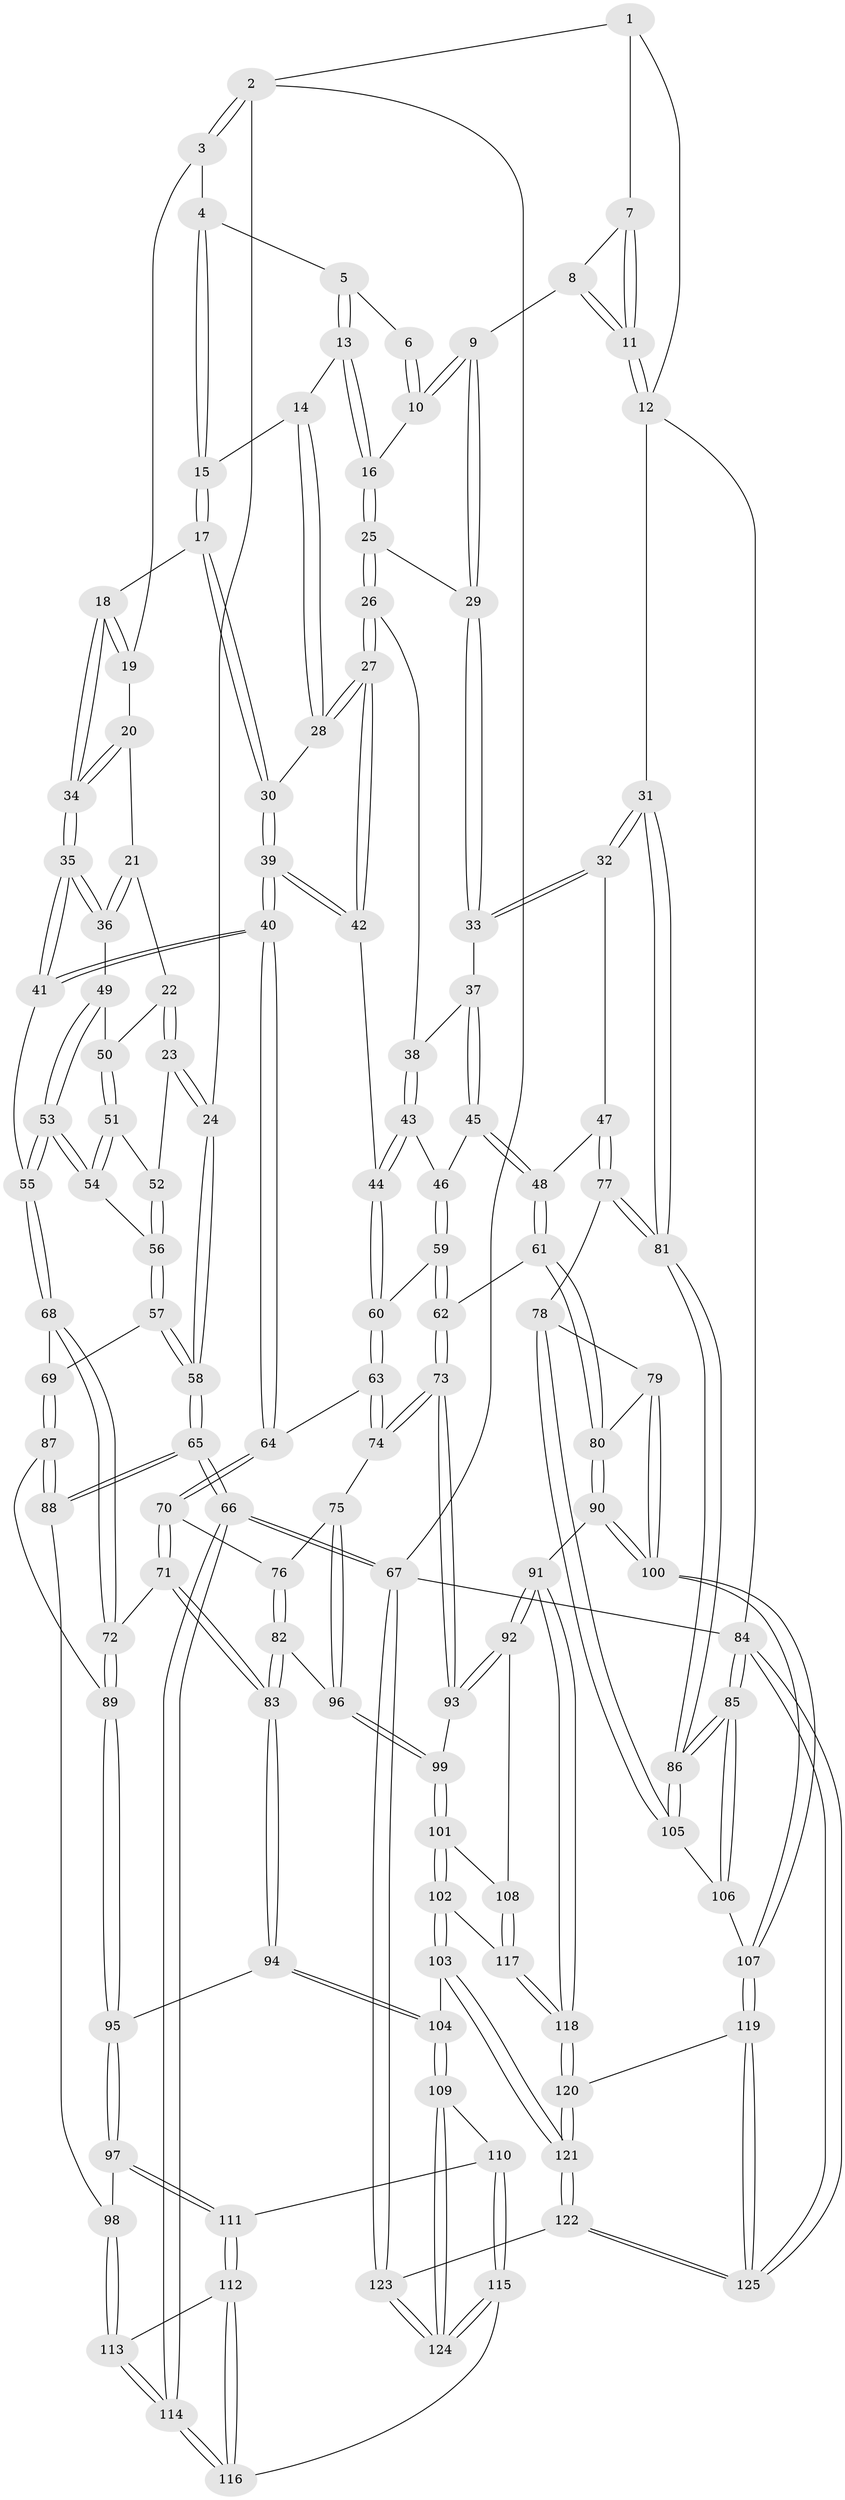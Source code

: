 // coarse degree distribution, {3: 0.5, 4: 0.36, 5: 0.06, 2: 0.08}
// Generated by graph-tools (version 1.1) at 2025/54/03/04/25 22:54:30]
// undirected, 125 vertices, 309 edges
graph export_dot {
  node [color=gray90,style=filled];
  1 [pos="+0.9072273750100143+0"];
  2 [pos="+0+0"];
  3 [pos="+0.2632941852545127+0"];
  4 [pos="+0.44953519305402906+0"];
  5 [pos="+0.6120297707152492+0"];
  6 [pos="+0.9023235513577622+0"];
  7 [pos="+0.9234374629888187+0"];
  8 [pos="+0.9042032160323125+0.10034420035359806"];
  9 [pos="+0.8599517326608707+0.11237004030726405"];
  10 [pos="+0.7995212024377563+0.057132082610839297"];
  11 [pos="+1+0.14134490273374126"];
  12 [pos="+1+0.2596691670605848"];
  13 [pos="+0.6393376354767097+0.04807122626798819"];
  14 [pos="+0.5959267174882474+0.07778090582537046"];
  15 [pos="+0.4682434180010526+0.09948939967158686"];
  16 [pos="+0.6740165403512255+0.07688928960016024"];
  17 [pos="+0.4180447527714188+0.1522721512938278"];
  18 [pos="+0.4177798988046318+0.15223348841995732"];
  19 [pos="+0.3078464342418344+0.026904816151213536"];
  20 [pos="+0.22036624134199964+0.14581531670425504"];
  21 [pos="+0.18263734174440807+0.14580241607187722"];
  22 [pos="+0+0.06802775529911691"];
  23 [pos="+0+0.041289450989315704"];
  24 [pos="+0+0"];
  25 [pos="+0.6951581375817361+0.14689859999804022"];
  26 [pos="+0.6715436645536889+0.24784031646627522"];
  27 [pos="+0.5846839842001311+0.26952257452645045"];
  28 [pos="+0.5595171547184631+0.24179408496189503"];
  29 [pos="+0.8288218187101974+0.1772813220868493"];
  30 [pos="+0.449398607587781+0.19728239000312917"];
  31 [pos="+1+0.3100439350222304"];
  32 [pos="+1+0.34452902798703816"];
  33 [pos="+0.8398033769281223+0.27271012436491165"];
  34 [pos="+0.30088782665348246+0.2191891712286291"];
  35 [pos="+0.2690306993695842+0.35135338619928935"];
  36 [pos="+0.2061507079664158+0.3378686055869137"];
  37 [pos="+0.7968847333697522+0.28944670291016417"];
  38 [pos="+0.6975373315111871+0.26588963890126044"];
  39 [pos="+0.4059182260781133+0.37860262804646627"];
  40 [pos="+0.3476659231109367+0.4174322536098965"];
  41 [pos="+0.28369527616975027+0.3689097155457812"];
  42 [pos="+0.5573879340610477+0.36307634653302595"];
  43 [pos="+0.688433069881954+0.3635278596370547"];
  44 [pos="+0.5745599754324525+0.3889124912865216"];
  45 [pos="+0.7590771259507924+0.40959726746307684"];
  46 [pos="+0.734063394797566+0.41278257129098456"];
  47 [pos="+0.8664829429619115+0.48502366979390105"];
  48 [pos="+0.8449816123666593+0.4864554081911086"];
  49 [pos="+0.18430100716072811+0.337039443412753"];
  50 [pos="+0.12888206754077294+0.3317771959101309"];
  51 [pos="+0.08596248687119354+0.4241075944520289"];
  52 [pos="+0.00182618251049374+0.36805829109547666"];
  53 [pos="+0.14584566350106817+0.49879886186920463"];
  54 [pos="+0.07857146714614299+0.4427778832441868"];
  55 [pos="+0.1493436790535292+0.5023726420180049"];
  56 [pos="+0.04309897826176609+0.4602095992476056"];
  57 [pos="+0+0.5154717865113649"];
  58 [pos="+0+0.5548461802569054"];
  59 [pos="+0.6462450094793958+0.4836458848399679"];
  60 [pos="+0.5851305420217462+0.42279371290046897"];
  61 [pos="+0.7534071559921439+0.5670558137284848"];
  62 [pos="+0.6568145186261816+0.547035244764055"];
  63 [pos="+0.49069046963513563+0.5157568029557564"];
  64 [pos="+0.3497272752884877+0.4331791782321891"];
  65 [pos="+0+0.6994260646049707"];
  66 [pos="+0+1"];
  67 [pos="+0+1"];
  68 [pos="+0.16437019528480684+0.5614788077613622"];
  69 [pos="+0.05507577164042469+0.5599685871286488"];
  70 [pos="+0.340279292316663+0.46414815752774186"];
  71 [pos="+0.24083409230853722+0.5693205714547038"];
  72 [pos="+0.1655536629266295+0.5627090628257049"];
  73 [pos="+0.5664940135103042+0.6457124982625155"];
  74 [pos="+0.5312456032381508+0.6198807375483271"];
  75 [pos="+0.4745611562838264+0.6183768636950138"];
  76 [pos="+0.3765293577453658+0.5643312572837728"];
  77 [pos="+0.9257193109319019+0.6073992501359462"];
  78 [pos="+0.8977455502824571+0.6686154105667403"];
  79 [pos="+0.8550608395686775+0.6675792694813015"];
  80 [pos="+0.7641776632238674+0.5971073815116732"];
  81 [pos="+1+0.5548931669729719"];
  82 [pos="+0.34303785457693736+0.6733295036638419"];
  83 [pos="+0.2843763558126289+0.6839323497910677"];
  84 [pos="+1+1"];
  85 [pos="+1+1"];
  86 [pos="+1+0.8664527371872555"];
  87 [pos="+0.06789487196037451+0.6307247709773444"];
  88 [pos="+0+0.7118523688582601"];
  89 [pos="+0.13402533587132348+0.6442042134971766"];
  90 [pos="+0.6909873342877196+0.790998432125621"];
  91 [pos="+0.6712180595845534+0.7812540090630152"];
  92 [pos="+0.5963755181311097+0.719702167616237"];
  93 [pos="+0.5673684810096301+0.6521832354410048"];
  94 [pos="+0.2702976238271406+0.7047571072115323"];
  95 [pos="+0.14518875896904937+0.7178350286072512"];
  96 [pos="+0.36025140160722363+0.6795457093390924"];
  97 [pos="+0.1190176049449245+0.7483010035908139"];
  98 [pos="+0.005207757086995302+0.7277911777939762"];
  99 [pos="+0.4086489624429009+0.7322365581116763"];
  100 [pos="+0.6959773317858607+0.7954813820407074"];
  101 [pos="+0.4118354497034694+0.7794737423181921"];
  102 [pos="+0.30928439060223467+0.8411651492649682"];
  103 [pos="+0.30205348255230363+0.8443300138129469"];
  104 [pos="+0.2955136178863381+0.8421550145156049"];
  105 [pos="+0.9240343604691115+0.7222549230913364"];
  106 [pos="+0.8509221661105958+0.8289819626709595"];
  107 [pos="+0.71381028029791+0.8255246480329873"];
  108 [pos="+0.4741392861923863+0.8153634326075859"];
  109 [pos="+0.25978637046893704+0.8585757566220023"];
  110 [pos="+0.14142483041696735+0.7951328359660368"];
  111 [pos="+0.12545453605275322+0.7785066056073984"];
  112 [pos="+0.10008833371287267+0.8158458355115796"];
  113 [pos="+0.05386482630615749+0.8572647042354717"];
  114 [pos="+0.003191034667492136+0.9321102336921343"];
  115 [pos="+0.14513477326340204+0.9107106099582594"];
  116 [pos="+0.11855149706893997+0.9088315730572923"];
  117 [pos="+0.4756341550387107+0.8676118310822238"];
  118 [pos="+0.4873741086844754+0.9227153966171359"];
  119 [pos="+0.7023286856426398+0.9426744869572897"];
  120 [pos="+0.48632542767866793+0.9308805822500047"];
  121 [pos="+0.4254359599829283+1"];
  122 [pos="+0.4059526242121062+1"];
  123 [pos="+0.21314482477984653+1"];
  124 [pos="+0.20119261989252973+0.9402901595818475"];
  125 [pos="+0.7900176710068629+1"];
  1 -- 2;
  1 -- 7;
  1 -- 12;
  2 -- 3;
  2 -- 3;
  2 -- 24;
  2 -- 67;
  3 -- 4;
  3 -- 19;
  4 -- 5;
  4 -- 15;
  4 -- 15;
  5 -- 6;
  5 -- 13;
  5 -- 13;
  6 -- 10;
  6 -- 10;
  7 -- 8;
  7 -- 11;
  7 -- 11;
  8 -- 9;
  8 -- 11;
  8 -- 11;
  9 -- 10;
  9 -- 10;
  9 -- 29;
  9 -- 29;
  10 -- 16;
  11 -- 12;
  11 -- 12;
  12 -- 31;
  12 -- 84;
  13 -- 14;
  13 -- 16;
  13 -- 16;
  14 -- 15;
  14 -- 28;
  14 -- 28;
  15 -- 17;
  15 -- 17;
  16 -- 25;
  16 -- 25;
  17 -- 18;
  17 -- 30;
  17 -- 30;
  18 -- 19;
  18 -- 19;
  18 -- 34;
  18 -- 34;
  19 -- 20;
  20 -- 21;
  20 -- 34;
  20 -- 34;
  21 -- 22;
  21 -- 36;
  21 -- 36;
  22 -- 23;
  22 -- 23;
  22 -- 50;
  23 -- 24;
  23 -- 24;
  23 -- 52;
  24 -- 58;
  24 -- 58;
  25 -- 26;
  25 -- 26;
  25 -- 29;
  26 -- 27;
  26 -- 27;
  26 -- 38;
  27 -- 28;
  27 -- 28;
  27 -- 42;
  27 -- 42;
  28 -- 30;
  29 -- 33;
  29 -- 33;
  30 -- 39;
  30 -- 39;
  31 -- 32;
  31 -- 32;
  31 -- 81;
  31 -- 81;
  32 -- 33;
  32 -- 33;
  32 -- 47;
  33 -- 37;
  34 -- 35;
  34 -- 35;
  35 -- 36;
  35 -- 36;
  35 -- 41;
  35 -- 41;
  36 -- 49;
  37 -- 38;
  37 -- 45;
  37 -- 45;
  38 -- 43;
  38 -- 43;
  39 -- 40;
  39 -- 40;
  39 -- 42;
  39 -- 42;
  40 -- 41;
  40 -- 41;
  40 -- 64;
  40 -- 64;
  41 -- 55;
  42 -- 44;
  43 -- 44;
  43 -- 44;
  43 -- 46;
  44 -- 60;
  44 -- 60;
  45 -- 46;
  45 -- 48;
  45 -- 48;
  46 -- 59;
  46 -- 59;
  47 -- 48;
  47 -- 77;
  47 -- 77;
  48 -- 61;
  48 -- 61;
  49 -- 50;
  49 -- 53;
  49 -- 53;
  50 -- 51;
  50 -- 51;
  51 -- 52;
  51 -- 54;
  51 -- 54;
  52 -- 56;
  52 -- 56;
  53 -- 54;
  53 -- 54;
  53 -- 55;
  53 -- 55;
  54 -- 56;
  55 -- 68;
  55 -- 68;
  56 -- 57;
  56 -- 57;
  57 -- 58;
  57 -- 58;
  57 -- 69;
  58 -- 65;
  58 -- 65;
  59 -- 60;
  59 -- 62;
  59 -- 62;
  60 -- 63;
  60 -- 63;
  61 -- 62;
  61 -- 80;
  61 -- 80;
  62 -- 73;
  62 -- 73;
  63 -- 64;
  63 -- 74;
  63 -- 74;
  64 -- 70;
  64 -- 70;
  65 -- 66;
  65 -- 66;
  65 -- 88;
  65 -- 88;
  66 -- 67;
  66 -- 67;
  66 -- 114;
  66 -- 114;
  67 -- 123;
  67 -- 123;
  67 -- 84;
  68 -- 69;
  68 -- 72;
  68 -- 72;
  69 -- 87;
  69 -- 87;
  70 -- 71;
  70 -- 71;
  70 -- 76;
  71 -- 72;
  71 -- 83;
  71 -- 83;
  72 -- 89;
  72 -- 89;
  73 -- 74;
  73 -- 74;
  73 -- 93;
  73 -- 93;
  74 -- 75;
  75 -- 76;
  75 -- 96;
  75 -- 96;
  76 -- 82;
  76 -- 82;
  77 -- 78;
  77 -- 81;
  77 -- 81;
  78 -- 79;
  78 -- 105;
  78 -- 105;
  79 -- 80;
  79 -- 100;
  79 -- 100;
  80 -- 90;
  80 -- 90;
  81 -- 86;
  81 -- 86;
  82 -- 83;
  82 -- 83;
  82 -- 96;
  83 -- 94;
  83 -- 94;
  84 -- 85;
  84 -- 85;
  84 -- 125;
  84 -- 125;
  85 -- 86;
  85 -- 86;
  85 -- 106;
  85 -- 106;
  86 -- 105;
  86 -- 105;
  87 -- 88;
  87 -- 88;
  87 -- 89;
  88 -- 98;
  89 -- 95;
  89 -- 95;
  90 -- 91;
  90 -- 100;
  90 -- 100;
  91 -- 92;
  91 -- 92;
  91 -- 118;
  91 -- 118;
  92 -- 93;
  92 -- 93;
  92 -- 108;
  93 -- 99;
  94 -- 95;
  94 -- 104;
  94 -- 104;
  95 -- 97;
  95 -- 97;
  96 -- 99;
  96 -- 99;
  97 -- 98;
  97 -- 111;
  97 -- 111;
  98 -- 113;
  98 -- 113;
  99 -- 101;
  99 -- 101;
  100 -- 107;
  100 -- 107;
  101 -- 102;
  101 -- 102;
  101 -- 108;
  102 -- 103;
  102 -- 103;
  102 -- 117;
  103 -- 104;
  103 -- 121;
  103 -- 121;
  104 -- 109;
  104 -- 109;
  105 -- 106;
  106 -- 107;
  107 -- 119;
  107 -- 119;
  108 -- 117;
  108 -- 117;
  109 -- 110;
  109 -- 124;
  109 -- 124;
  110 -- 111;
  110 -- 115;
  110 -- 115;
  111 -- 112;
  111 -- 112;
  112 -- 113;
  112 -- 116;
  112 -- 116;
  113 -- 114;
  113 -- 114;
  114 -- 116;
  114 -- 116;
  115 -- 116;
  115 -- 124;
  115 -- 124;
  117 -- 118;
  117 -- 118;
  118 -- 120;
  118 -- 120;
  119 -- 120;
  119 -- 125;
  119 -- 125;
  120 -- 121;
  120 -- 121;
  121 -- 122;
  121 -- 122;
  122 -- 123;
  122 -- 125;
  122 -- 125;
  123 -- 124;
  123 -- 124;
}
